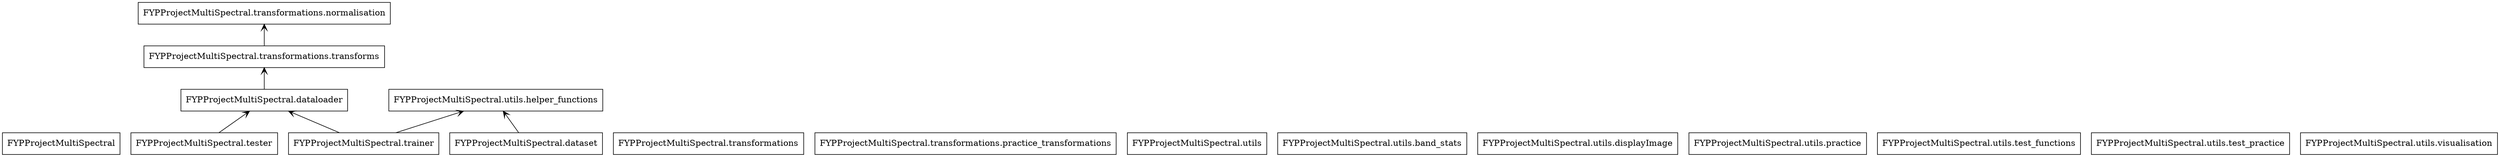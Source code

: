 digraph "packages_FYPProjectMultiSpectral" {
rankdir=BT
charset="utf-8"
"FYPProjectMultiSpectral" [color="black", label=<FYPProjectMultiSpectral>, shape="box", style="solid"];
"FYPProjectMultiSpectral.dataloader" [color="black", label=<FYPProjectMultiSpectral.dataloader>, shape="box", style="solid"];
"FYPProjectMultiSpectral.dataset" [color="black", label=<FYPProjectMultiSpectral.dataset>, shape="box", style="solid"];
"FYPProjectMultiSpectral.tester" [color="black", label=<FYPProjectMultiSpectral.tester>, shape="box", style="solid"];
"FYPProjectMultiSpectral.trainer" [color="black", label=<FYPProjectMultiSpectral.trainer>, shape="box", style="solid"];
"FYPProjectMultiSpectral.transformations" [color="black", label=<FYPProjectMultiSpectral.transformations>, shape="box", style="solid"];
"FYPProjectMultiSpectral.transformations.normalisation" [color="black", label=<FYPProjectMultiSpectral.transformations.normalisation>, shape="box", style="solid"];
"FYPProjectMultiSpectral.transformations.practice_transformations" [color="black", label=<FYPProjectMultiSpectral.transformations.practice_transformations>, shape="box", style="solid"];
"FYPProjectMultiSpectral.transformations.transforms" [color="black", label=<FYPProjectMultiSpectral.transformations.transforms>, shape="box", style="solid"];
"FYPProjectMultiSpectral.utils" [color="black", label=<FYPProjectMultiSpectral.utils>, shape="box", style="solid"];
"FYPProjectMultiSpectral.utils.band_stats" [color="black", label=<FYPProjectMultiSpectral.utils.band_stats>, shape="box", style="solid"];
"FYPProjectMultiSpectral.utils.displayImage" [color="black", label=<FYPProjectMultiSpectral.utils.displayImage>, shape="box", style="solid"];
"FYPProjectMultiSpectral.utils.helper_functions" [color="black", label=<FYPProjectMultiSpectral.utils.helper_functions>, shape="box", style="solid"];
"FYPProjectMultiSpectral.utils.practice" [color="black", label=<FYPProjectMultiSpectral.utils.practice>, shape="box", style="solid"];
"FYPProjectMultiSpectral.utils.test_functions" [color="black", label=<FYPProjectMultiSpectral.utils.test_functions>, shape="box", style="solid"];
"FYPProjectMultiSpectral.utils.test_practice" [color="black", label=<FYPProjectMultiSpectral.utils.test_practice>, shape="box", style="solid"];
"FYPProjectMultiSpectral.utils.visualisation" [color="black", label=<FYPProjectMultiSpectral.utils.visualisation>, shape="box", style="solid"];
"FYPProjectMultiSpectral.dataloader" -> "FYPProjectMultiSpectral.transformations.transforms" [arrowhead="open", arrowtail="none"];
"FYPProjectMultiSpectral.dataset" -> "FYPProjectMultiSpectral.utils.helper_functions" [arrowhead="open", arrowtail="none"];
"FYPProjectMultiSpectral.tester" -> "FYPProjectMultiSpectral.dataloader" [arrowhead="open", arrowtail="none"];
"FYPProjectMultiSpectral.trainer" -> "FYPProjectMultiSpectral.dataloader" [arrowhead="open", arrowtail="none"];
"FYPProjectMultiSpectral.trainer" -> "FYPProjectMultiSpectral.utils.helper_functions" [arrowhead="open", arrowtail="none"];
"FYPProjectMultiSpectral.transformations.transforms" -> "FYPProjectMultiSpectral.transformations.normalisation" [arrowhead="open", arrowtail="none"];
}
